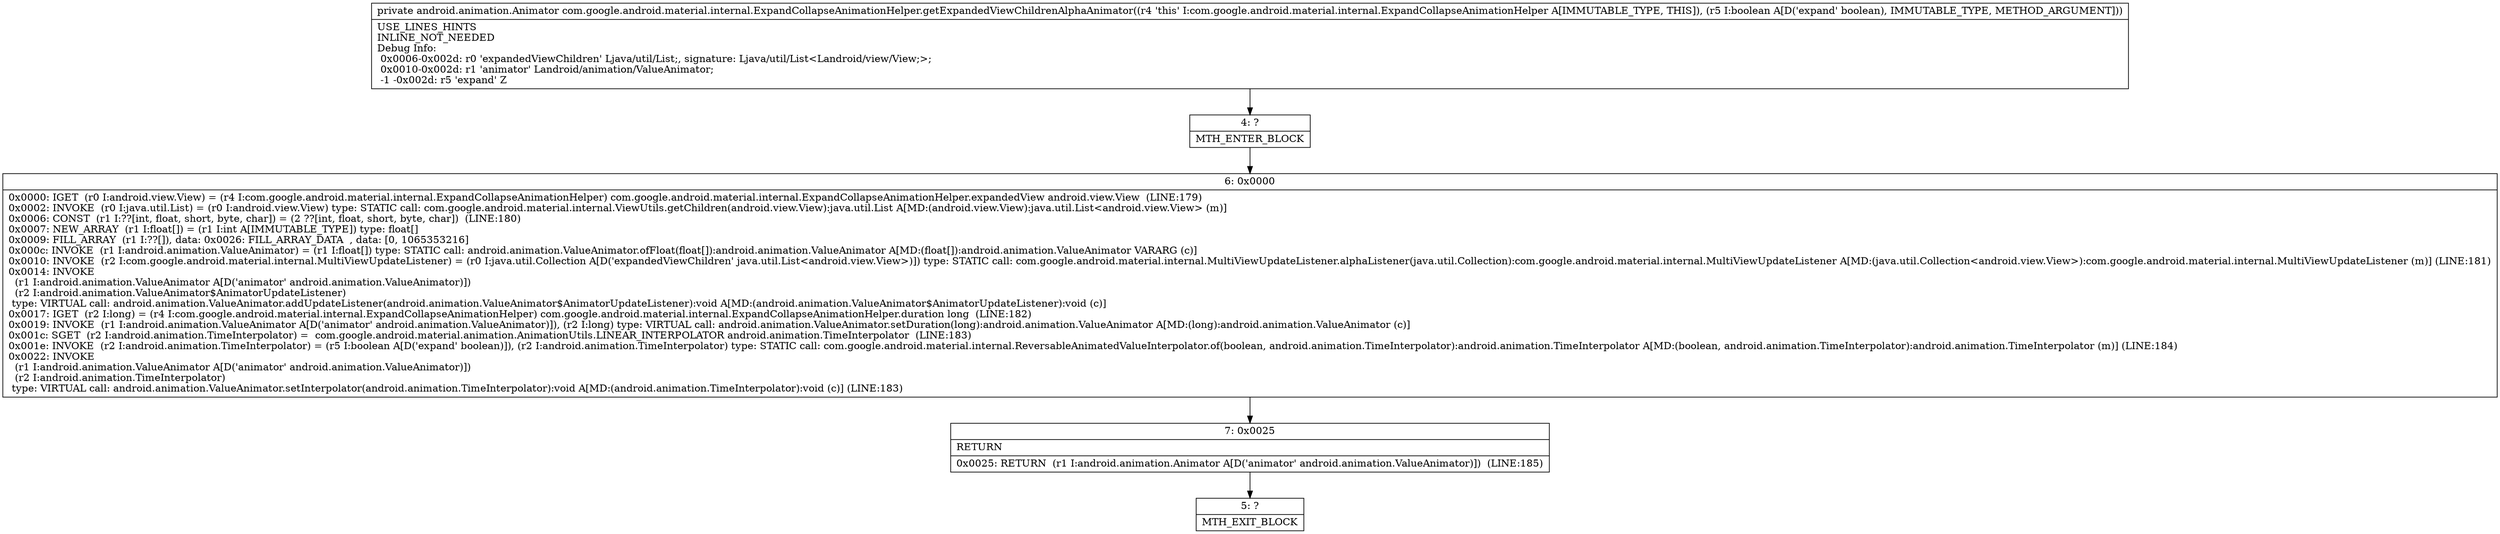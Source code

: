 digraph "CFG forcom.google.android.material.internal.ExpandCollapseAnimationHelper.getExpandedViewChildrenAlphaAnimator(Z)Landroid\/animation\/Animator;" {
Node_4 [shape=record,label="{4\:\ ?|MTH_ENTER_BLOCK\l}"];
Node_6 [shape=record,label="{6\:\ 0x0000|0x0000: IGET  (r0 I:android.view.View) = (r4 I:com.google.android.material.internal.ExpandCollapseAnimationHelper) com.google.android.material.internal.ExpandCollapseAnimationHelper.expandedView android.view.View  (LINE:179)\l0x0002: INVOKE  (r0 I:java.util.List) = (r0 I:android.view.View) type: STATIC call: com.google.android.material.internal.ViewUtils.getChildren(android.view.View):java.util.List A[MD:(android.view.View):java.util.List\<android.view.View\> (m)]\l0x0006: CONST  (r1 I:??[int, float, short, byte, char]) = (2 ??[int, float, short, byte, char])  (LINE:180)\l0x0007: NEW_ARRAY  (r1 I:float[]) = (r1 I:int A[IMMUTABLE_TYPE]) type: float[] \l0x0009: FILL_ARRAY  (r1 I:??[]), data: 0x0026: FILL_ARRAY_DATA  , data: [0, 1065353216] \l0x000c: INVOKE  (r1 I:android.animation.ValueAnimator) = (r1 I:float[]) type: STATIC call: android.animation.ValueAnimator.ofFloat(float[]):android.animation.ValueAnimator A[MD:(float[]):android.animation.ValueAnimator VARARG (c)]\l0x0010: INVOKE  (r2 I:com.google.android.material.internal.MultiViewUpdateListener) = (r0 I:java.util.Collection A[D('expandedViewChildren' java.util.List\<android.view.View\>)]) type: STATIC call: com.google.android.material.internal.MultiViewUpdateListener.alphaListener(java.util.Collection):com.google.android.material.internal.MultiViewUpdateListener A[MD:(java.util.Collection\<android.view.View\>):com.google.android.material.internal.MultiViewUpdateListener (m)] (LINE:181)\l0x0014: INVOKE  \l  (r1 I:android.animation.ValueAnimator A[D('animator' android.animation.ValueAnimator)])\l  (r2 I:android.animation.ValueAnimator$AnimatorUpdateListener)\l type: VIRTUAL call: android.animation.ValueAnimator.addUpdateListener(android.animation.ValueAnimator$AnimatorUpdateListener):void A[MD:(android.animation.ValueAnimator$AnimatorUpdateListener):void (c)]\l0x0017: IGET  (r2 I:long) = (r4 I:com.google.android.material.internal.ExpandCollapseAnimationHelper) com.google.android.material.internal.ExpandCollapseAnimationHelper.duration long  (LINE:182)\l0x0019: INVOKE  (r1 I:android.animation.ValueAnimator A[D('animator' android.animation.ValueAnimator)]), (r2 I:long) type: VIRTUAL call: android.animation.ValueAnimator.setDuration(long):android.animation.ValueAnimator A[MD:(long):android.animation.ValueAnimator (c)]\l0x001c: SGET  (r2 I:android.animation.TimeInterpolator) =  com.google.android.material.animation.AnimationUtils.LINEAR_INTERPOLATOR android.animation.TimeInterpolator  (LINE:183)\l0x001e: INVOKE  (r2 I:android.animation.TimeInterpolator) = (r5 I:boolean A[D('expand' boolean)]), (r2 I:android.animation.TimeInterpolator) type: STATIC call: com.google.android.material.internal.ReversableAnimatedValueInterpolator.of(boolean, android.animation.TimeInterpolator):android.animation.TimeInterpolator A[MD:(boolean, android.animation.TimeInterpolator):android.animation.TimeInterpolator (m)] (LINE:184)\l0x0022: INVOKE  \l  (r1 I:android.animation.ValueAnimator A[D('animator' android.animation.ValueAnimator)])\l  (r2 I:android.animation.TimeInterpolator)\l type: VIRTUAL call: android.animation.ValueAnimator.setInterpolator(android.animation.TimeInterpolator):void A[MD:(android.animation.TimeInterpolator):void (c)] (LINE:183)\l}"];
Node_7 [shape=record,label="{7\:\ 0x0025|RETURN\l|0x0025: RETURN  (r1 I:android.animation.Animator A[D('animator' android.animation.ValueAnimator)])  (LINE:185)\l}"];
Node_5 [shape=record,label="{5\:\ ?|MTH_EXIT_BLOCK\l}"];
MethodNode[shape=record,label="{private android.animation.Animator com.google.android.material.internal.ExpandCollapseAnimationHelper.getExpandedViewChildrenAlphaAnimator((r4 'this' I:com.google.android.material.internal.ExpandCollapseAnimationHelper A[IMMUTABLE_TYPE, THIS]), (r5 I:boolean A[D('expand' boolean), IMMUTABLE_TYPE, METHOD_ARGUMENT]))  | USE_LINES_HINTS\lINLINE_NOT_NEEDED\lDebug Info:\l  0x0006\-0x002d: r0 'expandedViewChildren' Ljava\/util\/List;, signature: Ljava\/util\/List\<Landroid\/view\/View;\>;\l  0x0010\-0x002d: r1 'animator' Landroid\/animation\/ValueAnimator;\l  \-1 \-0x002d: r5 'expand' Z\l}"];
MethodNode -> Node_4;Node_4 -> Node_6;
Node_6 -> Node_7;
Node_7 -> Node_5;
}

